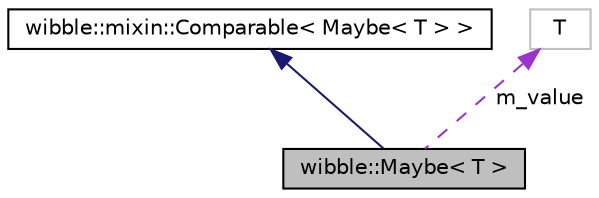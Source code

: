 digraph G
{
  edge [fontname="Helvetica",fontsize="10",labelfontname="Helvetica",labelfontsize="10"];
  node [fontname="Helvetica",fontsize="10",shape=record];
  Node1 [label="wibble::Maybe\< T \>",height=0.2,width=0.4,color="black", fillcolor="grey75", style="filled" fontcolor="black"];
  Node2 -> Node1 [dir="back",color="midnightblue",fontsize="10",style="solid",fontname="Helvetica"];
  Node2 [label="wibble::mixin::Comparable\< Maybe\< T \> \>",height=0.2,width=0.4,color="black", fillcolor="white", style="filled",URL="$structwibble_1_1mixin_1_1Comparable.html"];
  Node3 -> Node1 [dir="back",color="darkorchid3",fontsize="10",style="dashed",label=" m_value" ,fontname="Helvetica"];
  Node3 [label="T",height=0.2,width=0.4,color="grey75", fillcolor="white", style="filled"];
}
